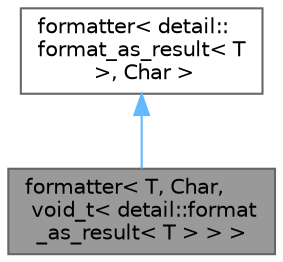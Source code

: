 digraph "formatter&lt; T, Char, void_t&lt; detail::format_as_result&lt; T &gt; &gt; &gt;"
{
 // LATEX_PDF_SIZE
  bgcolor="transparent";
  edge [fontname=Helvetica,fontsize=10,labelfontname=Helvetica,labelfontsize=10];
  node [fontname=Helvetica,fontsize=10,shape=box,height=0.2,width=0.4];
  Node1 [id="Node000001",label="formatter\< T, Char,\l void_t\< detail::format\l_as_result\< T \> \> \>",height=0.2,width=0.4,color="gray40", fillcolor="grey60", style="filled", fontcolor="black",tooltip=" "];
  Node2 -> Node1 [id="edge1_Node000001_Node000002",dir="back",color="steelblue1",style="solid",tooltip=" "];
  Node2 [id="Node000002",label="formatter\< detail::\lformat_as_result\< T\l \>, Char \>",height=0.2,width=0.4,color="gray40", fillcolor="white", style="filled",URL="$structformatter.html",tooltip=" "];
}

